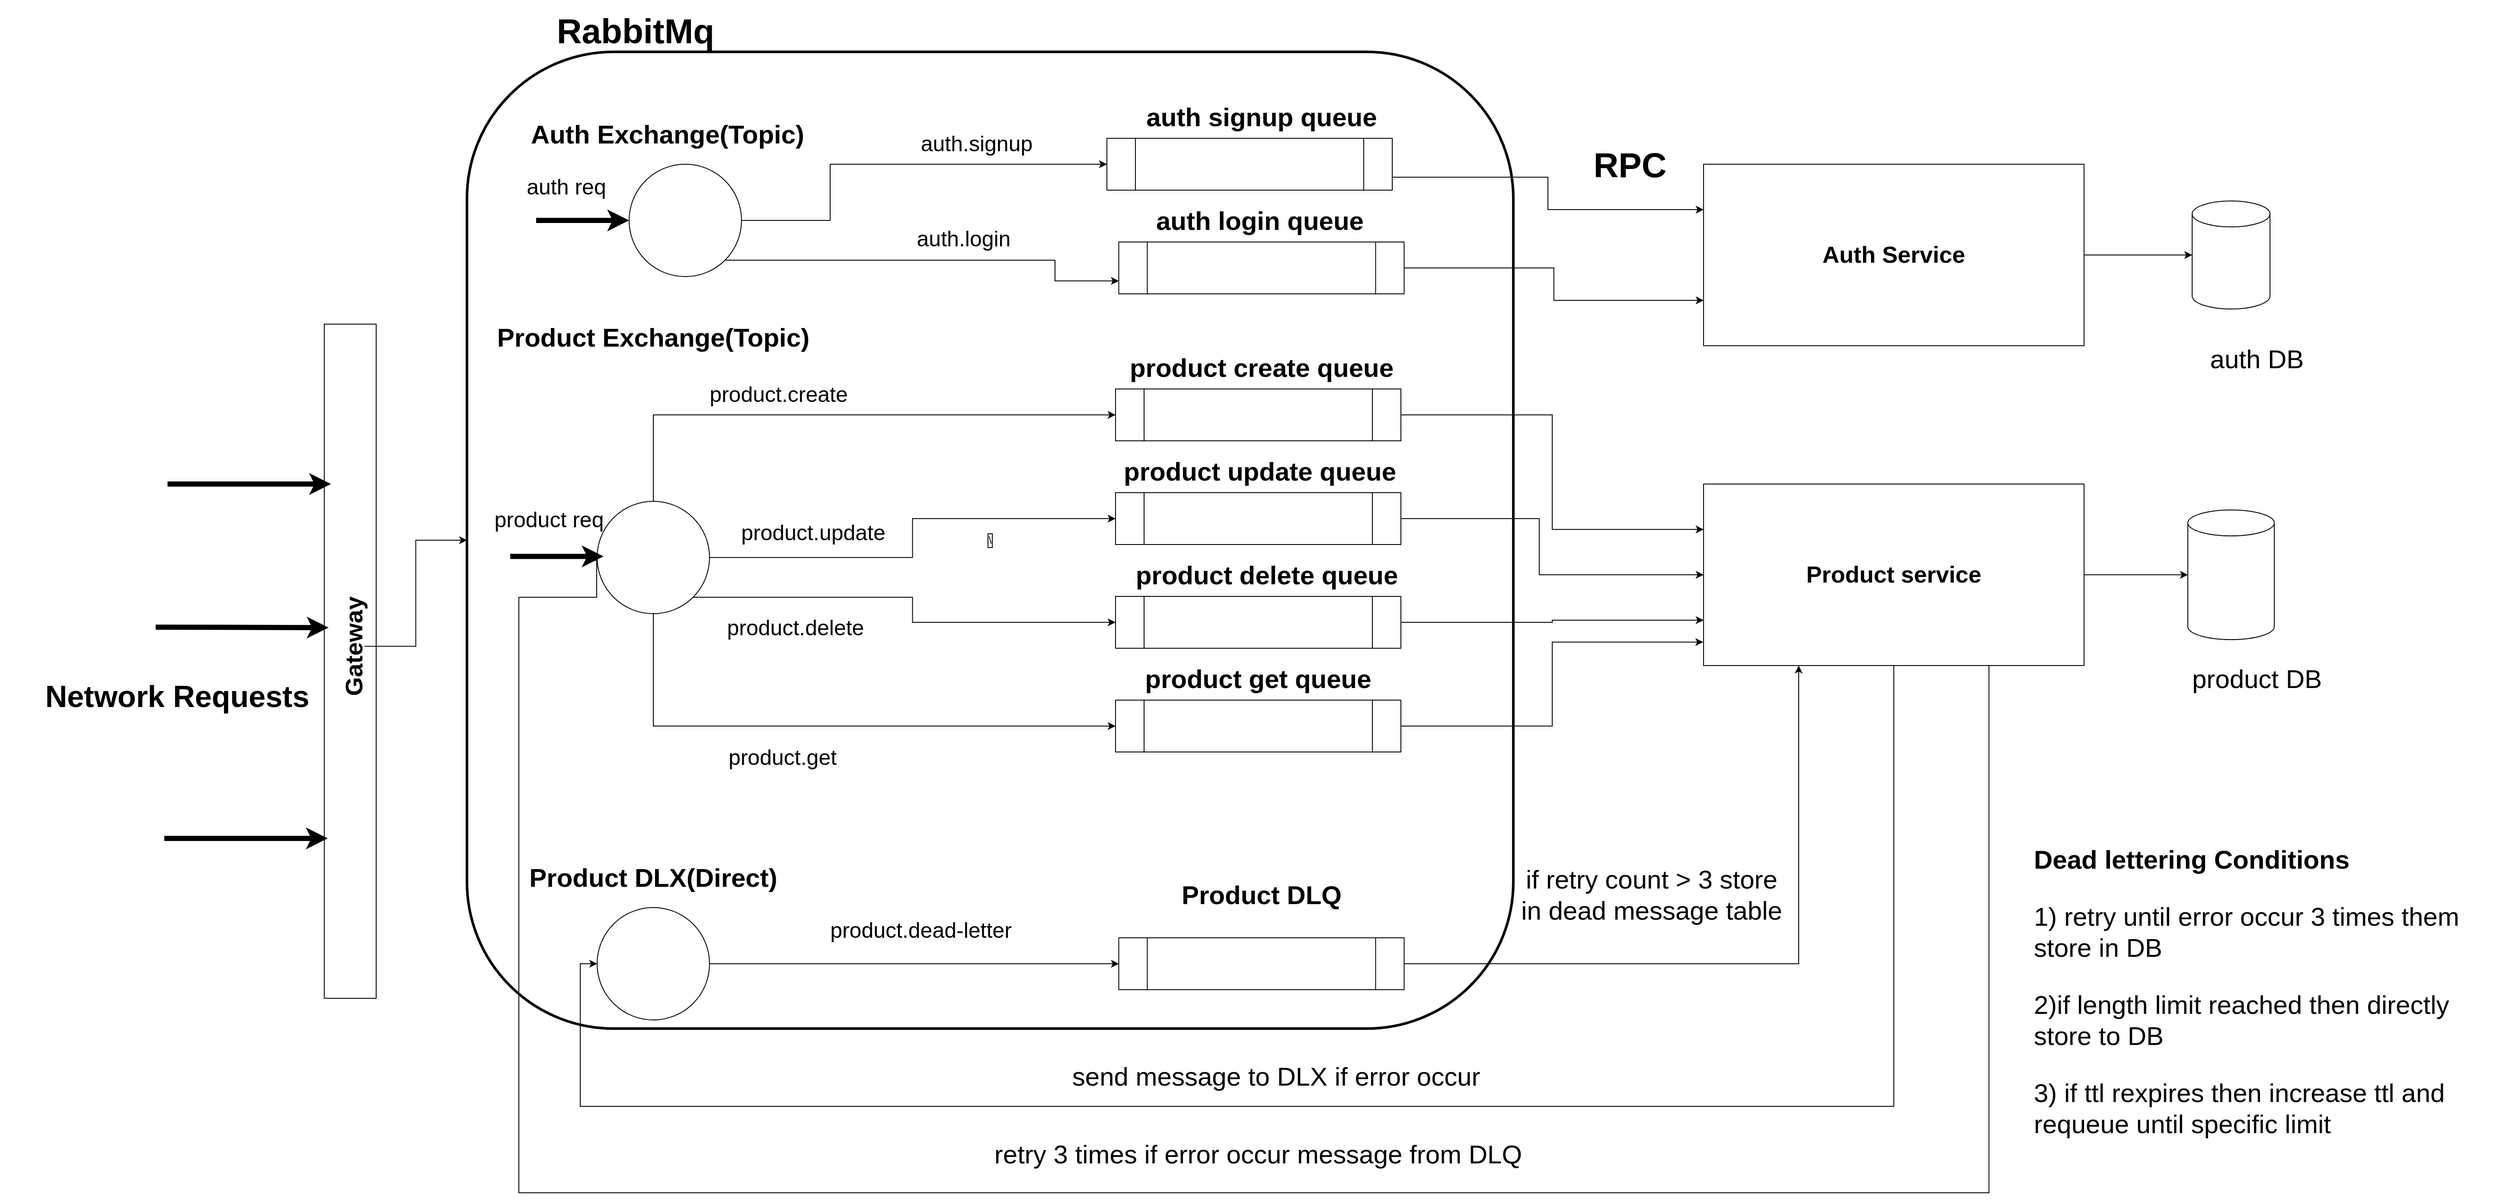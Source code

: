 <mxfile version="24.7.8">
  <diagram name="Page-1" id="RUkvZuHKz5B7idUXhvqk">
    <mxGraphModel dx="3585" dy="2075" grid="1" gridSize="10" guides="1" tooltips="1" connect="1" arrows="1" fold="1" page="0" pageScale="1" pageWidth="1169" pageHeight="827" math="0" shadow="0">
      <root>
        <mxCell id="0" />
        <mxCell id="1" parent="0" />
        <mxCell id="Zko0NEZVh27HqicIJe5g-249" value="" style="rounded=0;whiteSpace=wrap;html=1;rotation=90;" vertex="1" parent="1">
          <mxGeometry x="-815" y="295" width="780" height="60" as="geometry" />
        </mxCell>
        <mxCell id="Zko0NEZVh27HqicIJe5g-306" style="edgeStyle=orthogonalEdgeStyle;rounded=0;orthogonalLoop=1;jettySize=auto;html=1;entryX=0;entryY=0.5;entryDx=0;entryDy=0;fontStyle=1;fontSize=15;strokeColor=default;" edge="1" parent="1" source="Zko0NEZVh27HqicIJe5g-250" target="Zko0NEZVh27HqicIJe5g-268">
          <mxGeometry relative="1" as="geometry" />
        </mxCell>
        <mxCell id="Zko0NEZVh27HqicIJe5g-250" value="Gateway" style="text;html=1;align=center;verticalAlign=middle;whiteSpace=wrap;rounded=0;rotation=-90;fontStyle=1;fontSize=28;" vertex="1" parent="1">
          <mxGeometry x="-625" y="295" width="407.5" height="25.62" as="geometry" />
        </mxCell>
        <mxCell id="Zko0NEZVh27HqicIJe5g-253" value="" style="endArrow=classic;html=1;rounded=0;strokeWidth=6;" edge="1" parent="1">
          <mxGeometry width="50" height="50" relative="1" as="geometry">
            <mxPoint x="-650" y="285.62" as="sourcePoint" />
            <mxPoint x="-450" y="286.12" as="targetPoint" />
          </mxGeometry>
        </mxCell>
        <mxCell id="Zko0NEZVh27HqicIJe5g-254" value="" style="endArrow=classic;html=1;rounded=0;entryX=0.5;entryY=1;entryDx=0;entryDy=0;strokeWidth=6;" edge="1" parent="1">
          <mxGeometry width="50" height="50" relative="1" as="geometry">
            <mxPoint x="-640" y="530" as="sourcePoint" />
            <mxPoint x="-451" y="530" as="targetPoint" />
          </mxGeometry>
        </mxCell>
        <mxCell id="Zko0NEZVh27HqicIJe5g-255" value="" style="endArrow=classic;html=1;rounded=0;entryX=0.5;entryY=1;entryDx=0;entryDy=0;strokeWidth=6;" edge="1" parent="1">
          <mxGeometry width="50" height="50" relative="1" as="geometry">
            <mxPoint x="-636.25" y="120" as="sourcePoint" />
            <mxPoint x="-447.25" y="120" as="targetPoint" />
          </mxGeometry>
        </mxCell>
        <mxCell id="Zko0NEZVh27HqicIJe5g-256" value="&lt;b style=&quot;font-size: 35px;&quot;&gt;Network Requests&lt;/b&gt;" style="text;html=1;align=center;verticalAlign=middle;whiteSpace=wrap;rounded=0;fontSize=35;" vertex="1" parent="1">
          <mxGeometry x="-830" y="350" width="410" height="30" as="geometry" />
        </mxCell>
        <mxCell id="Zko0NEZVh27HqicIJe5g-268" value="\" style="rounded=1;whiteSpace=wrap;html=1;verticalAlign=middle;labelBorderColor=#000000;glass=1;shadow=0;textShadow=0;fillColor=none;gradientColor=none;strokeWidth=3;" vertex="1" parent="1">
          <mxGeometry x="-290" y="-380" width="1210" height="1130" as="geometry" />
        </mxCell>
        <mxCell id="Zko0NEZVh27HqicIJe5g-279" style="edgeStyle=orthogonalEdgeStyle;rounded=0;orthogonalLoop=1;jettySize=auto;html=1;entryX=0;entryY=0.5;entryDx=0;entryDy=0;" edge="1" parent="1" source="Zko0NEZVh27HqicIJe5g-270" target="Zko0NEZVh27HqicIJe5g-277">
          <mxGeometry relative="1" as="geometry">
            <Array as="points">
              <mxPoint x="130" y="-185" />
              <mxPoint x="130" y="-250" />
            </Array>
          </mxGeometry>
        </mxCell>
        <mxCell id="Zko0NEZVh27HqicIJe5g-282" style="edgeStyle=orthogonalEdgeStyle;rounded=0;orthogonalLoop=1;jettySize=auto;html=1;exitX=1;exitY=1;exitDx=0;exitDy=0;entryX=0;entryY=0.75;entryDx=0;entryDy=0;" edge="1" parent="1" source="Zko0NEZVh27HqicIJe5g-270" target="Zko0NEZVh27HqicIJe5g-280">
          <mxGeometry relative="1" as="geometry">
            <Array as="points">
              <mxPoint x="390" y="-139" />
              <mxPoint x="390" y="-115" />
            </Array>
          </mxGeometry>
        </mxCell>
        <mxCell id="Zko0NEZVh27HqicIJe5g-270" value="" style="ellipse;whiteSpace=wrap;html=1;aspect=fixed;" vertex="1" parent="1">
          <mxGeometry x="-102.5" y="-250" width="130" height="130" as="geometry" />
        </mxCell>
        <mxCell id="Zko0NEZVh27HqicIJe5g-272" value="&lt;b style=&quot;font-size: 30px;&quot;&gt;&lt;font style=&quot;font-size: 30px;&quot;&gt;Auth Exchange(Topic)&lt;/font&gt;&lt;/b&gt;" style="text;html=1;align=center;verticalAlign=middle;whiteSpace=wrap;rounded=0;rotation=0;fontSize=30;" vertex="1" parent="1">
          <mxGeometry x="-237.5" y="-320" width="357.5" height="70" as="geometry" />
        </mxCell>
        <mxCell id="Zko0NEZVh27HqicIJe5g-295" style="edgeStyle=orthogonalEdgeStyle;rounded=0;orthogonalLoop=1;jettySize=auto;html=1;exitX=0.5;exitY=0;exitDx=0;exitDy=0;entryX=0;entryY=0.5;entryDx=0;entryDy=0;" edge="1" parent="1" source="Zko0NEZVh27HqicIJe5g-273" target="Zko0NEZVh27HqicIJe5g-286">
          <mxGeometry relative="1" as="geometry" />
        </mxCell>
        <mxCell id="Zko0NEZVh27HqicIJe5g-296" style="edgeStyle=orthogonalEdgeStyle;rounded=0;orthogonalLoop=1;jettySize=auto;html=1;exitX=1;exitY=0.5;exitDx=0;exitDy=0;" edge="1" parent="1" source="Zko0NEZVh27HqicIJe5g-273" target="Zko0NEZVh27HqicIJe5g-289">
          <mxGeometry relative="1" as="geometry" />
        </mxCell>
        <mxCell id="Zko0NEZVh27HqicIJe5g-297" style="edgeStyle=orthogonalEdgeStyle;rounded=0;orthogonalLoop=1;jettySize=auto;html=1;exitX=1;exitY=1;exitDx=0;exitDy=0;entryX=0;entryY=0.5;entryDx=0;entryDy=0;" edge="1" parent="1" source="Zko0NEZVh27HqicIJe5g-273" target="Zko0NEZVh27HqicIJe5g-290">
          <mxGeometry relative="1" as="geometry" />
        </mxCell>
        <mxCell id="Zko0NEZVh27HqicIJe5g-298" style="edgeStyle=orthogonalEdgeStyle;rounded=0;orthogonalLoop=1;jettySize=auto;html=1;exitX=0.5;exitY=1;exitDx=0;exitDy=0;entryX=0;entryY=0.5;entryDx=0;entryDy=0;" edge="1" parent="1" source="Zko0NEZVh27HqicIJe5g-273" target="Zko0NEZVh27HqicIJe5g-293">
          <mxGeometry relative="1" as="geometry" />
        </mxCell>
        <mxCell id="Zko0NEZVh27HqicIJe5g-273" value="" style="ellipse;whiteSpace=wrap;html=1;aspect=fixed;" vertex="1" parent="1">
          <mxGeometry x="-139.5" y="140" width="130" height="130" as="geometry" />
        </mxCell>
        <mxCell id="Zko0NEZVh27HqicIJe5g-274" value="&lt;b style=&quot;font-size: 30px;&quot;&gt;&lt;font style=&quot;font-size: 30px;&quot;&gt;Product Exchange(Topic)&lt;/font&gt;&lt;/b&gt;" style="text;html=1;align=center;verticalAlign=middle;whiteSpace=wrap;rounded=0;rotation=0;fontSize=30;" vertex="1" parent="1">
          <mxGeometry x="-269" y="-85" width="389" height="70" as="geometry" />
        </mxCell>
        <mxCell id="Zko0NEZVh27HqicIJe5g-276" value="&lt;b style=&quot;&quot;&gt;&lt;font style=&quot;font-size: 40px;&quot;&gt;RabbitMq&lt;/font&gt;&lt;/b&gt;" style="text;html=1;align=center;verticalAlign=middle;whiteSpace=wrap;rounded=0;rotation=0;fontSize=30;" vertex="1" parent="1">
          <mxGeometry x="-490" y="-440" width="790" height="70" as="geometry" />
        </mxCell>
        <mxCell id="Zko0NEZVh27HqicIJe5g-313" style="edgeStyle=orthogonalEdgeStyle;rounded=0;orthogonalLoop=1;jettySize=auto;html=1;exitX=1;exitY=0.75;exitDx=0;exitDy=0;entryX=0;entryY=0.25;entryDx=0;entryDy=0;" edge="1" parent="1" source="Zko0NEZVh27HqicIJe5g-277" target="Zko0NEZVh27HqicIJe5g-307">
          <mxGeometry relative="1" as="geometry">
            <mxPoint x="1030" y="-30" as="targetPoint" />
          </mxGeometry>
        </mxCell>
        <mxCell id="Zko0NEZVh27HqicIJe5g-277" value="" style="shape=process;whiteSpace=wrap;html=1;backgroundOutline=1;" vertex="1" parent="1">
          <mxGeometry x="450" y="-280" width="330" height="60" as="geometry" />
        </mxCell>
        <mxCell id="Zko0NEZVh27HqicIJe5g-278" value="&lt;b&gt;auth signup queue&lt;/b&gt;" style="text;html=1;align=center;verticalAlign=middle;whiteSpace=wrap;rounded=0;rotation=0;fontSize=30;" vertex="1" parent="1">
          <mxGeometry x="491.88" y="-340" width="273.75" height="70" as="geometry" />
        </mxCell>
        <mxCell id="Zko0NEZVh27HqicIJe5g-314" style="edgeStyle=orthogonalEdgeStyle;rounded=0;orthogonalLoop=1;jettySize=auto;html=1;exitX=1;exitY=0.5;exitDx=0;exitDy=0;entryX=0;entryY=0.75;entryDx=0;entryDy=0;" edge="1" parent="1" source="Zko0NEZVh27HqicIJe5g-280" target="Zko0NEZVh27HqicIJe5g-307">
          <mxGeometry relative="1" as="geometry">
            <mxPoint x="1130" y="-97.5" as="targetPoint" />
          </mxGeometry>
        </mxCell>
        <mxCell id="Zko0NEZVh27HqicIJe5g-280" value="" style="shape=process;whiteSpace=wrap;html=1;backgroundOutline=1;" vertex="1" parent="1">
          <mxGeometry x="463.75" y="-160" width="330" height="60" as="geometry" />
        </mxCell>
        <mxCell id="Zko0NEZVh27HqicIJe5g-281" value="&lt;b&gt;auth login queue&lt;/b&gt;" style="text;html=1;align=center;verticalAlign=middle;whiteSpace=wrap;rounded=0;rotation=0;fontSize=30;" vertex="1" parent="1">
          <mxGeometry x="496.88" y="-220" width="260" height="70" as="geometry" />
        </mxCell>
        <mxCell id="Zko0NEZVh27HqicIJe5g-283" value="&lt;font style=&quot;font-size: 25px;&quot;&gt;auth.signup&lt;/font&gt;" style="text;html=1;align=center;verticalAlign=middle;whiteSpace=wrap;rounded=0;" vertex="1" parent="1">
          <mxGeometry x="250" y="-290" width="98.75" height="30" as="geometry" />
        </mxCell>
        <mxCell id="Zko0NEZVh27HqicIJe5g-284" value="&lt;font style=&quot;font-size: 25px;&quot;&gt;auth.login&lt;/font&gt;" style="text;html=1;align=center;verticalAlign=middle;whiteSpace=wrap;rounded=0;" vertex="1" parent="1">
          <mxGeometry x="200" y="-180" width="169" height="30" as="geometry" />
        </mxCell>
        <mxCell id="Zko0NEZVh27HqicIJe5g-316" style="edgeStyle=orthogonalEdgeStyle;rounded=0;orthogonalLoop=1;jettySize=auto;html=1;exitX=1;exitY=0.5;exitDx=0;exitDy=0;entryX=0;entryY=0.25;entryDx=0;entryDy=0;" edge="1" parent="1" source="Zko0NEZVh27HqicIJe5g-286" target="Zko0NEZVh27HqicIJe5g-315">
          <mxGeometry relative="1" as="geometry" />
        </mxCell>
        <mxCell id="Zko0NEZVh27HqicIJe5g-286" value="" style="shape=process;whiteSpace=wrap;html=1;backgroundOutline=1;" vertex="1" parent="1">
          <mxGeometry x="460" y="10" width="330" height="60" as="geometry" />
        </mxCell>
        <mxCell id="Zko0NEZVh27HqicIJe5g-287" value="&lt;meta charset=&quot;utf-8&quot;&gt;&lt;b style=&quot;forced-color-adjust: none; color: rgb(0, 0, 0); font-family: Helvetica; font-size: 30px; font-style: normal; font-variant-ligatures: normal; font-variant-caps: normal; letter-spacing: normal; orphans: 2; text-align: center; text-indent: 0px; text-transform: none; widows: 2; word-spacing: 0px; -webkit-text-stroke-width: 0px; white-space: normal; background-color: rgb(255, 255, 255); text-decoration-thickness: initial; text-decoration-style: initial; text-decoration-color: initial;&quot;&gt;product create queue&lt;/b&gt;" style="text;html=1;align=center;verticalAlign=middle;whiteSpace=wrap;rounded=0;rotation=0;fontSize=30;" vertex="1" parent="1">
          <mxGeometry x="471.88" y="-50" width="313.75" height="70" as="geometry" />
        </mxCell>
        <mxCell id="Zko0NEZVh27HqicIJe5g-317" style="edgeStyle=orthogonalEdgeStyle;rounded=0;orthogonalLoop=1;jettySize=auto;html=1;exitX=1;exitY=0.5;exitDx=0;exitDy=0;entryX=0;entryY=0.5;entryDx=0;entryDy=0;" edge="1" parent="1" source="Zko0NEZVh27HqicIJe5g-289" target="Zko0NEZVh27HqicIJe5g-315">
          <mxGeometry relative="1" as="geometry">
            <Array as="points">
              <mxPoint x="950" y="160" />
              <mxPoint x="950" y="225" />
            </Array>
          </mxGeometry>
        </mxCell>
        <mxCell id="Zko0NEZVh27HqicIJe5g-289" value="" style="shape=process;whiteSpace=wrap;html=1;backgroundOutline=1;" vertex="1" parent="1">
          <mxGeometry x="460" y="130" width="330" height="60" as="geometry" />
        </mxCell>
        <mxCell id="Zko0NEZVh27HqicIJe5g-318" style="edgeStyle=orthogonalEdgeStyle;rounded=0;orthogonalLoop=1;jettySize=auto;html=1;exitX=1;exitY=0.5;exitDx=0;exitDy=0;entryX=0;entryY=0.75;entryDx=0;entryDy=0;" edge="1" parent="1" source="Zko0NEZVh27HqicIJe5g-290" target="Zko0NEZVh27HqicIJe5g-315">
          <mxGeometry relative="1" as="geometry" />
        </mxCell>
        <mxCell id="Zko0NEZVh27HqicIJe5g-290" value="" style="shape=process;whiteSpace=wrap;html=1;backgroundOutline=1;" vertex="1" parent="1">
          <mxGeometry x="460" y="250" width="330" height="60" as="geometry" />
        </mxCell>
        <mxCell id="Zko0NEZVh27HqicIJe5g-293" value="" style="shape=process;whiteSpace=wrap;html=1;backgroundOutline=1;" vertex="1" parent="1">
          <mxGeometry x="460" y="370" width="330" height="60" as="geometry" />
        </mxCell>
        <mxCell id="Zko0NEZVh27HqicIJe5g-299" value="&lt;b style=&quot;forced-color-adjust: none; color: rgb(0, 0, 0); font-family: Helvetica; font-size: 30px; font-style: normal; font-variant-ligatures: normal; font-variant-caps: normal; letter-spacing: normal; orphans: 2; text-align: center; text-indent: 0px; text-transform: none; widows: 2; word-spacing: 0px; -webkit-text-stroke-width: 0px; white-space: normal; background-color: rgb(255, 255, 255); text-decoration-thickness: initial; text-decoration-style: initial; text-decoration-color: initial;&quot;&gt;product update queue&lt;/b&gt;" style="text;html=1;align=center;verticalAlign=middle;whiteSpace=wrap;rounded=0;rotation=0;fontSize=30;" vertex="1" parent="1">
          <mxGeometry x="460" y="70" width="333.75" height="70" as="geometry" />
        </mxCell>
        <mxCell id="Zko0NEZVh27HqicIJe5g-300" value="&lt;b style=&quot;forced-color-adjust: none; color: rgb(0, 0, 0); font-family: Helvetica; font-size: 30px; font-style: normal; font-variant-ligatures: normal; font-variant-caps: normal; letter-spacing: normal; orphans: 2; text-align: center; text-indent: 0px; text-transform: none; widows: 2; word-spacing: 0px; -webkit-text-stroke-width: 0px; white-space: normal; background-color: rgb(255, 255, 255); text-decoration-thickness: initial; text-decoration-style: initial; text-decoration-color: initial;&quot;&gt;product delete queue&lt;/b&gt;" style="text;html=1;align=center;verticalAlign=middle;whiteSpace=wrap;rounded=0;rotation=0;fontSize=30;" vertex="1" parent="1">
          <mxGeometry x="476.25" y="190" width="317.5" height="70" as="geometry" />
        </mxCell>
        <mxCell id="Zko0NEZVh27HqicIJe5g-301" value="&lt;b style=&quot;forced-color-adjust: none; color: rgb(0, 0, 0); font-family: Helvetica; font-size: 30px; font-style: normal; font-variant-ligatures: normal; font-variant-caps: normal; letter-spacing: normal; orphans: 2; text-align: center; text-indent: 0px; text-transform: none; widows: 2; word-spacing: 0px; -webkit-text-stroke-width: 0px; white-space: normal; background-color: rgb(255, 255, 255); text-decoration-thickness: initial; text-decoration-style: initial; text-decoration-color: initial;&quot;&gt;product get queue&lt;/b&gt;" style="text;html=1;align=center;verticalAlign=middle;whiteSpace=wrap;rounded=0;rotation=0;fontSize=30;" vertex="1" parent="1">
          <mxGeometry x="483.13" y="310" width="283.75" height="70" as="geometry" />
        </mxCell>
        <mxCell id="Zko0NEZVh27HqicIJe5g-302" value="&lt;font style=&quot;font-size: 25px;&quot;&gt;product.create&lt;/font&gt;" style="text;html=1;align=center;verticalAlign=middle;whiteSpace=wrap;rounded=0;" vertex="1" parent="1">
          <mxGeometry x="-21.25" width="182.5" height="30" as="geometry" />
        </mxCell>
        <mxCell id="Zko0NEZVh27HqicIJe5g-303" value="&lt;font style=&quot;font-size: 25px;&quot;&gt;product.update&lt;/font&gt;" style="text;html=1;align=center;verticalAlign=middle;whiteSpace=wrap;rounded=0;" vertex="1" parent="1">
          <mxGeometry x="30" y="160" width="160.5" height="30" as="geometry" />
        </mxCell>
        <mxCell id="Zko0NEZVh27HqicIJe5g-304" value="&lt;font style=&quot;font-size: 25px;&quot;&gt;product.delete&lt;/font&gt;&lt;span style=&quot;color: rgba(0, 0, 0, 0); font-family: monospace; font-size: 0px; text-align: start; text-wrap: nowrap;&quot;&gt;%3CmxGraphModel%3E%3Croot%3E%3CmxCell%20id%3D%220%22%2F%3E%3CmxCell%20id%3D%221%22%20parent%3D%220%22%2F%3E%3CmxCell%20id%3D%222%22%20value%3D%22%26lt%3Bfont%20style%3D%26quot%3Bfont-size%3A%2025px%3B%26quot%3B%26gt%3Bauth.login%26lt%3B%2Ffont%26gt%3B%22%20style%3D%22text%3Bhtml%3D1%3Balign%3Dcenter%3BverticalAlign%3Dmiddle%3BwhiteSpace%3Dwrap%3Brounded%3D0%3B%22%20vertex%3D%221%22%20parent%3D%221%22%3E%3CmxGeometry%20x%3D%2211%22%20y%3D%22-180%22%20width%3D%22480%22%20height%3D%2230%22%20as%3D%22geometry%22%2F%3E%3C%2FmxCell%3E%3C%2Froot%3E%3C%2FmxGraphModel%3E&lt;/span&gt;" style="text;html=1;align=center;verticalAlign=middle;whiteSpace=wrap;rounded=0;" vertex="1" parent="1">
          <mxGeometry y="270" width="180" height="30" as="geometry" />
        </mxCell>
        <mxCell id="Zko0NEZVh27HqicIJe5g-305" value="&lt;font style=&quot;font-size: 25px;&quot;&gt;product.get&lt;/font&gt;" style="text;html=1;align=center;verticalAlign=middle;whiteSpace=wrap;rounded=0;" vertex="1" parent="1">
          <mxGeometry y="420" width="150" height="30" as="geometry" />
        </mxCell>
        <mxCell id="Zko0NEZVh27HqicIJe5g-336" style="edgeStyle=orthogonalEdgeStyle;rounded=0;orthogonalLoop=1;jettySize=auto;html=1;exitX=1;exitY=0.5;exitDx=0;exitDy=0;" edge="1" parent="1" source="Zko0NEZVh27HqicIJe5g-307" target="Zko0NEZVh27HqicIJe5g-331">
          <mxGeometry relative="1" as="geometry" />
        </mxCell>
        <mxCell id="Zko0NEZVh27HqicIJe5g-307" value="&lt;font style=&quot;font-size: 27px;&quot;&gt;&lt;b&gt;Auth Service&lt;/b&gt;&lt;/font&gt;" style="rounded=0;whiteSpace=wrap;html=1;" vertex="1" parent="1">
          <mxGeometry x="1140" y="-250" width="440" height="210" as="geometry" />
        </mxCell>
        <mxCell id="Zko0NEZVh27HqicIJe5g-341" style="edgeStyle=orthogonalEdgeStyle;rounded=0;orthogonalLoop=1;jettySize=auto;html=1;exitX=0.5;exitY=1;exitDx=0;exitDy=0;entryX=0;entryY=0.5;entryDx=0;entryDy=0;" edge="1" parent="1" source="Zko0NEZVh27HqicIJe5g-315" target="Zko0NEZVh27HqicIJe5g-322">
          <mxGeometry relative="1" as="geometry">
            <Array as="points">
              <mxPoint x="1360" y="840" />
              <mxPoint x="-159" y="840" />
              <mxPoint x="-159" y="675" />
            </Array>
          </mxGeometry>
        </mxCell>
        <mxCell id="Zko0NEZVh27HqicIJe5g-354" style="edgeStyle=orthogonalEdgeStyle;rounded=0;orthogonalLoop=1;jettySize=auto;html=1;exitX=0.75;exitY=1;exitDx=0;exitDy=0;" edge="1" parent="1" source="Zko0NEZVh27HqicIJe5g-315">
          <mxGeometry relative="1" as="geometry">
            <mxPoint x="-150" y="205" as="targetPoint" />
            <Array as="points">
              <mxPoint x="1470" y="940" />
              <mxPoint x="-230" y="940" />
              <mxPoint x="-230" y="251" />
              <mxPoint x="-140" y="251" />
              <mxPoint x="-140" y="205" />
            </Array>
          </mxGeometry>
        </mxCell>
        <mxCell id="Zko0NEZVh27HqicIJe5g-315" value="&lt;b&gt;&lt;font style=&quot;font-size: 27px;&quot;&gt;Product service&lt;/font&gt;&lt;/b&gt;" style="rounded=0;whiteSpace=wrap;html=1;" vertex="1" parent="1">
          <mxGeometry x="1140" y="120" width="440" height="210" as="geometry" />
        </mxCell>
        <mxCell id="Zko0NEZVh27HqicIJe5g-319" style="edgeStyle=orthogonalEdgeStyle;rounded=0;orthogonalLoop=1;jettySize=auto;html=1;exitX=1;exitY=0.5;exitDx=0;exitDy=0;entryX=-0.001;entryY=0.871;entryDx=0;entryDy=0;entryPerimeter=0;" edge="1" parent="1" source="Zko0NEZVh27HqicIJe5g-293" target="Zko0NEZVh27HqicIJe5g-315">
          <mxGeometry relative="1" as="geometry" />
        </mxCell>
        <mxCell id="Zko0NEZVh27HqicIJe5g-343" style="edgeStyle=orthogonalEdgeStyle;rounded=0;orthogonalLoop=1;jettySize=auto;html=1;exitX=1;exitY=0.5;exitDx=0;exitDy=0;" edge="1" parent="1" source="Zko0NEZVh27HqicIJe5g-322" target="Zko0NEZVh27HqicIJe5g-326">
          <mxGeometry relative="1" as="geometry" />
        </mxCell>
        <mxCell id="Zko0NEZVh27HqicIJe5g-322" value="" style="ellipse;whiteSpace=wrap;html=1;aspect=fixed;" vertex="1" parent="1">
          <mxGeometry x="-139.5" y="610" width="130" height="130" as="geometry" />
        </mxCell>
        <mxCell id="Zko0NEZVh27HqicIJe5g-324" value="&lt;b style=&quot;font-size: 30px;&quot;&gt;&lt;font style=&quot;font-size: 30px;&quot;&gt;Product DLX(Direct)&lt;/font&gt;&lt;/b&gt;" style="text;html=1;align=center;verticalAlign=middle;whiteSpace=wrap;rounded=0;rotation=0;fontSize=30;" vertex="1" parent="1">
          <mxGeometry x="-269" y="540" width="389" height="70" as="geometry" />
        </mxCell>
        <mxCell id="Zko0NEZVh27HqicIJe5g-325" value="&lt;b style=&quot;&quot;&gt;&lt;font style=&quot;font-size: 40px;&quot;&gt;RPC&lt;/font&gt;&lt;/b&gt;" style="text;html=1;align=center;verticalAlign=middle;whiteSpace=wrap;rounded=0;rotation=0;fontSize=30;" vertex="1" parent="1">
          <mxGeometry x="990" y="-285" width="130" height="70" as="geometry" />
        </mxCell>
        <mxCell id="Zko0NEZVh27HqicIJe5g-345" style="edgeStyle=orthogonalEdgeStyle;rounded=0;orthogonalLoop=1;jettySize=auto;html=1;exitX=1;exitY=0.5;exitDx=0;exitDy=0;entryX=0.25;entryY=1;entryDx=0;entryDy=0;" edge="1" parent="1" source="Zko0NEZVh27HqicIJe5g-326" target="Zko0NEZVh27HqicIJe5g-315">
          <mxGeometry relative="1" as="geometry" />
        </mxCell>
        <mxCell id="Zko0NEZVh27HqicIJe5g-326" value="" style="shape=process;whiteSpace=wrap;html=1;backgroundOutline=1;" vertex="1" parent="1">
          <mxGeometry x="463.75" y="645" width="330" height="60" as="geometry" />
        </mxCell>
        <mxCell id="Zko0NEZVh27HqicIJe5g-327" value="&lt;b style=&quot;font-size: 30px;&quot;&gt;&lt;font style=&quot;font-size: 30px;&quot;&gt;Product DLQ&lt;/font&gt;&lt;/b&gt;" style="text;html=1;align=center;verticalAlign=middle;whiteSpace=wrap;rounded=0;rotation=0;fontSize=30;" vertex="1" parent="1">
          <mxGeometry x="514" y="560" width="229.5" height="70" as="geometry" />
        </mxCell>
        <mxCell id="Zko0NEZVh27HqicIJe5g-331" value="" style="shape=cylinder3;whiteSpace=wrap;html=1;boundedLbl=1;backgroundOutline=1;size=15;" vertex="1" parent="1">
          <mxGeometry x="1705" y="-207.5" width="90" height="125" as="geometry" />
        </mxCell>
        <mxCell id="Zko0NEZVh27HqicIJe5g-332" value="" style="shape=cylinder3;whiteSpace=wrap;html=1;boundedLbl=1;backgroundOutline=1;size=15;" vertex="1" parent="1">
          <mxGeometry x="1700" y="150" width="100" height="150" as="geometry" />
        </mxCell>
        <mxCell id="Zko0NEZVh27HqicIJe5g-338" style="edgeStyle=orthogonalEdgeStyle;rounded=0;orthogonalLoop=1;jettySize=auto;html=1;exitX=1;exitY=0.5;exitDx=0;exitDy=0;entryX=0;entryY=0.5;entryDx=0;entryDy=0;entryPerimeter=0;" edge="1" parent="1" source="Zko0NEZVh27HqicIJe5g-315" target="Zko0NEZVh27HqicIJe5g-332">
          <mxGeometry relative="1" as="geometry" />
        </mxCell>
        <mxCell id="Zko0NEZVh27HqicIJe5g-350" value="" style="endArrow=classic;html=1;rounded=0;entryX=0;entryY=0.5;entryDx=0;entryDy=0;strokeWidth=6;" edge="1" parent="1" target="Zko0NEZVh27HqicIJe5g-270">
          <mxGeometry width="50" height="50" relative="1" as="geometry">
            <mxPoint x="-210" y="-185" as="sourcePoint" />
            <mxPoint x="-130" y="-190" as="targetPoint" />
          </mxGeometry>
        </mxCell>
        <mxCell id="Zko0NEZVh27HqicIJe5g-351" value="" style="endArrow=classic;html=1;rounded=0;entryX=0;entryY=0.5;entryDx=0;entryDy=0;strokeWidth=6;" edge="1" parent="1">
          <mxGeometry width="50" height="50" relative="1" as="geometry">
            <mxPoint x="-240" y="203.75" as="sourcePoint" />
            <mxPoint x="-132" y="203.75" as="targetPoint" />
          </mxGeometry>
        </mxCell>
        <mxCell id="Zko0NEZVh27HqicIJe5g-352" value="&lt;font style=&quot;font-size: 25px;&quot;&gt;auth req&lt;/font&gt;" style="text;html=1;align=center;verticalAlign=middle;whiteSpace=wrap;rounded=0;" vertex="1" parent="1">
          <mxGeometry x="-240" y="-240" width="130" height="30" as="geometry" />
        </mxCell>
        <mxCell id="Zko0NEZVh27HqicIJe5g-353" value="&lt;font style=&quot;font-size: 25px;&quot;&gt;product req&lt;/font&gt;" style="text;html=1;align=center;verticalAlign=middle;whiteSpace=wrap;rounded=0;" vertex="1" parent="1">
          <mxGeometry x="-270" y="145" width="150" height="30" as="geometry" />
        </mxCell>
        <mxCell id="Zko0NEZVh27HqicIJe5g-355" value="retry 3 times if error occur message from DLQ&lt;span style=&quot;color: rgba(0, 0, 0, 0); font-family: monospace; font-size: 0px; text-align: start; text-wrap: nowrap;&quot;&gt;%3CmxGraphModel%3E%3Croot%3E%3CmxCell%20id%3D%220%22%2F%3E%3CmxCell%20id%3D%221%22%20parent%3D%220%22%2F%3E%3CmxCell%20id%3D%222%22%20value%3D%22%26lt%3Bfont%20style%3D%26quot%3Bfont-size%3A%2025px%3B%26quot%3B%26gt%3Bauth%20req%26lt%3B%2Ffont%26gt%3B%22%20style%3D%22text%3Bhtml%3D1%3Balign%3Dcenter%3BverticalAlign%3Dmiddle%3BwhiteSpace%3Dwrap%3Brounded%3D0%3B%22%20vertex%3D%221%22%20parent%3D%221%22%3E%3CmxGeometry%20x%3D%22-430%22%20y%3D%22-237.5%22%20width%3D%22480%22%20height%3D%2230%22%20as%3D%22geometry%22%2F%3E%3C%2FmxCell%3E%3C%2Froot%3E%3C%2FmxGraphModel%3E&lt;/span&gt;" style="text;html=1;align=center;verticalAlign=middle;whiteSpace=wrap;rounded=0;rotation=0;fontSize=30;" vertex="1" parent="1">
          <mxGeometry x="290" y="880" width="670" height="30" as="geometry" />
        </mxCell>
        <mxCell id="Zko0NEZVh27HqicIJe5g-356" value="send message to DLX if error occur&amp;nbsp;" style="text;html=1;align=center;verticalAlign=middle;whiteSpace=wrap;rounded=0;rotation=0;fontSize=30;" vertex="1" parent="1">
          <mxGeometry x="400" y="790" width="500" height="30" as="geometry" />
        </mxCell>
        <mxCell id="Zko0NEZVh27HqicIJe5g-357" value="&lt;font style=&quot;font-size: 30px;&quot;&gt;auth DB&lt;/font&gt;" style="text;html=1;align=center;verticalAlign=middle;whiteSpace=wrap;rounded=0;" vertex="1" parent="1">
          <mxGeometry x="1705" y="-40" width="150" height="30" as="geometry" />
        </mxCell>
        <mxCell id="Zko0NEZVh27HqicIJe5g-358" value="&lt;font style=&quot;font-size: 30px;&quot;&gt;product DB&lt;/font&gt;" style="text;html=1;align=center;verticalAlign=middle;whiteSpace=wrap;rounded=0;" vertex="1" parent="1">
          <mxGeometry x="1690" y="330" width="180" height="30" as="geometry" />
        </mxCell>
        <mxCell id="Zko0NEZVh27HqicIJe5g-359" value="if retry count &amp;gt; 3 store in dead message table" style="text;html=1;align=center;verticalAlign=middle;whiteSpace=wrap;rounded=0;rotation=0;fontSize=30;" vertex="1" parent="1">
          <mxGeometry x="920" y="560" width="320" height="70" as="geometry" />
        </mxCell>
        <mxCell id="Zko0NEZVh27HqicIJe5g-365" value="&lt;font style=&quot;font-size: 25px;&quot;&gt;product.dead-letter&lt;/font&gt;" style="text;html=1;align=center;verticalAlign=middle;whiteSpace=wrap;rounded=0;" vertex="1" parent="1">
          <mxGeometry x="80" y="620" width="310" height="30" as="geometry" />
        </mxCell>
        <mxCell id="Zko0NEZVh27HqicIJe5g-367" value="&lt;h1 style=&quot;margin-top: 0px; font-size: 30px;&quot;&gt;&lt;font style=&quot;font-size: 30px;&quot;&gt;Dead lettering Conditions&lt;/font&gt;&lt;/h1&gt;&lt;p style=&quot;font-size: 30px;&quot;&gt;1) retry until error occur 3 times them store in DB&lt;/p&gt;&lt;p style=&quot;font-size: 30px;&quot;&gt;2)if length limit reached then directly store to DB&lt;/p&gt;&lt;p style=&quot;font-size: 30px;&quot;&gt;3) if ttl rexpires then increase ttl and requeue until specific limit&lt;/p&gt;" style="text;html=1;whiteSpace=wrap;overflow=hidden;rounded=0;" vertex="1" parent="1">
          <mxGeometry x="1520" y="530" width="540" height="390" as="geometry" />
        </mxCell>
      </root>
    </mxGraphModel>
  </diagram>
</mxfile>

